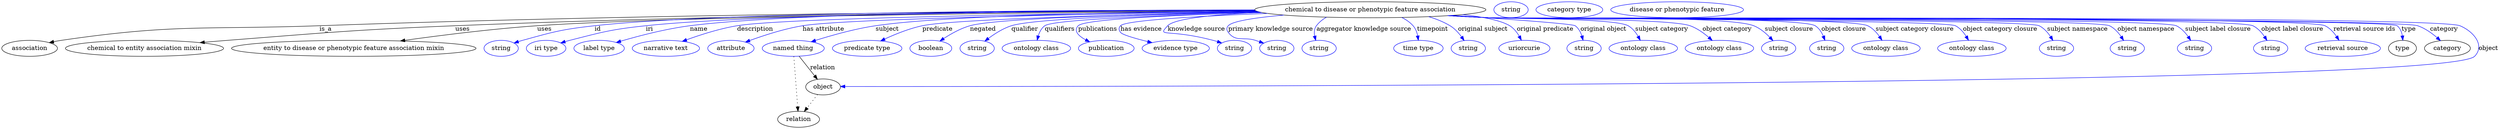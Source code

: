 digraph {
	graph [bb="0,0,5603.4,283"];
	node [label="\N"];
	"chemical to disease or phenotypic feature association"	[height=0.5,
		label="chemical to disease or phenotypic feature association",
		pos="3071.4,265",
		width=7.2035];
	association	[height=0.5,
		pos="62.394,178",
		width=1.7332];
	"chemical to disease or phenotypic feature association" -> association	[label=is_a,
		lp="728.39,221.5",
		pos="e,106.71,190.75 2812.3,263.71 2378.3,262.42 1476.6,256.33 714.39,229 456.37,219.75 389.9,233.14 134.39,196 128.61,195.16 122.61,\
194.08 116.66,192.88"];
	"chemical to entity association mixin"	[height=0.5,
		pos="320.39,178",
		width=4.9287];
	"chemical to disease or phenotypic feature association" -> "chemical to entity association mixin"	[label=uses,
		lp="1034.9,221.5",
		pos="e,445.34,190.82 2812.8,263.52 2423.5,261.91 1663.5,255.32 1018.4,229 791,219.72 734.29,213.64 507.39,196 490.62,194.7 473,193.23 \
455.57,191.71"];
	"entity to disease or phenotypic feature association mixin"	[height=0.5,
		pos="790.39,178",
		width=7.6188];
	"chemical to disease or phenotypic feature association" -> "entity to disease or phenotypic feature association mixin"	[label=uses,
		lp="1218.9,221.5",
		pos="e,895.1,194.7 2814.6,262.44 2377.8,259.23 1507.7,250.33 1202.4,229 1101.7,221.96 987.73,207.64 905.25,196.13"];
	id	[color=blue,
		height=0.5,
		label=string,
		pos="1121.4,178",
		width=1.0652];
	"chemical to disease or phenotypic feature association" -> id	[color=blue,
		label=id,
		lp="1338.4,221.5",
		pos="e,1150.4,190 2812,264.53 2398.9,264.41 1610,259.92 1331.4,229 1258.4,220.89 1240.2,215.65 1169.4,196 1166.3,195.14 1163.1,194.17 \
1159.9,193.16",
		style=solid];
	iri	[color=blue,
		height=0.5,
		label="iri type",
		pos="1222.4,178",
		width=1.2277];
	"chemical to disease or phenotypic feature association" -> iri	[color=blue,
		label=iri,
		lp="1454.4,221.5",
		pos="e,1255.3,190.23 2812.6,263.75 2422.7,262.47 1703.1,256.33 1446.4,229 1369.4,220.8 1350.4,215.19 1275.4,196 1272,195.14 1268.5,194.18 \
1265.1,193.17",
		style=solid];
	name	[color=blue,
		height=0.5,
		label="label type",
		pos="1341.4,178",
		width=1.5707];
	"chemical to disease or phenotypic feature association" -> name	[color=blue,
		label=name,
		lp="1564.4,221.5",
		pos="e,1380.2,191.31 2812.1,264.74 2442.1,264.64 1781.5,259.91 1544.4,229 1490.7,222 1430.6,206.18 1389.9,194.19",
		style=solid];
	description	[color=blue,
		height=0.5,
		label="narrative text",
		pos="1491.4,178",
		width=2.0943];
	"chemical to disease or phenotypic feature association" -> description	[color=blue,
		label=description,
		lp="1690.9,221.5",
		pos="e,1528.3,193.84 2816.7,261.59 2438.7,257.42 1761.7,247.49 1650.4,229 1611.6,222.56 1569.2,208.88 1538,197.46",
		style=solid];
	"has attribute"	[color=blue,
		height=0.5,
		label=attribute,
		pos="1636.4,178",
		width=1.4443];
	"chemical to disease or phenotypic feature association" -> "has attribute"	[color=blue,
		label="has attribute",
		lp="1844.4,221.5",
		pos="e,1669.1,192.05 2819.3,260.77 2476.6,255.81 1894.9,245.16 1797.4,229 1756.1,222.15 1710.6,207.32 1678.5,195.58",
		style=solid];
	subject	[color=blue,
		height=0.5,
		label="named thing",
		pos="1776.4,178",
		width=1.9318];
	"chemical to disease or phenotypic feature association" -> subject	[color=blue,
		label=subject,
		lp="1987.4,221.5",
		pos="e,1816.6,192.78 2813.7,262.79 2538.1,260.26 2119.4,252.52 1961.4,229 1914.9,222.08 1863.4,207.58 1826.6,195.97",
		style=solid];
	predicate	[color=blue,
		height=0.5,
		label="predicate type",
		pos="1942.4,178",
		width=2.1665];
	"chemical to disease or phenotypic feature association" -> predicate	[color=blue,
		label=predicate,
		lp="2099.4,221.5",
		pos="e,1972.8,194.87 2822.6,259.88 2548.6,254.63 2137.2,244.34 2065.4,229 2036.5,222.82 2005.6,210.27 1982.1,199.3",
		style=solid];
	negated	[color=blue,
		height=0.5,
		label=boolean,
		pos="2085.4,178",
		width=1.2999];
	"chemical to disease or phenotypic feature association" -> negated	[color=blue,
		label=negated,
		lp="2201.4,221.5",
		pos="e,2105.6,194.38 2820.5,260.37 2576.2,255.84 2233.1,246.48 2172.4,229 2151.5,222.98 2130.3,210.94 2114,200.18",
		style=solid];
	qualifier	[color=blue,
		height=0.5,
		label=string,
		pos="2188.4,178",
		width=1.0652];
	"chemical to disease or phenotypic feature association" -> qualifier	[color=blue,
		label=qualifier,
		lp="2295.4,221.5",
		pos="e,2205.6,194.11 2823.1,259.79 2606,255.02 2317.5,245.67 2265.4,229 2246.7,223.01 2228.1,211.17 2213.9,200.53",
		style=solid];
	qualifiers	[color=blue,
		height=0.5,
		label="ontology class",
		pos="2321.4,178",
		width=2.1304];
	"chemical to disease or phenotypic feature association" -> qualifiers	[color=blue,
		label=qualifiers,
		lp="2373.9,221.5",
		pos="e,2323.2,196.28 2828.1,258.68 2623.2,253.21 2360.3,243.43 2340.4,229 2332.9,223.59 2328.4,214.87 2325.7,206.21",
		style=solid];
	publications	[color=blue,
		height=0.5,
		label=publication,
		pos="2478.4,178",
		width=1.7332];
	"chemical to disease or phenotypic feature association" -> publications	[color=blue,
		label=publications,
		lp="2459.4,221.5",
		pos="e,2441.2,192.57 2827.9,258.76 2647.3,253.63 2429.9,244.32 2415.4,229 2404.4,217.37 2415.9,206.12 2432,197.25",
		style=solid];
	"has evidence"	[color=blue,
		height=0.5,
		label="evidence type",
		pos="2634.4,178",
		width=2.0943];
	"chemical to disease or phenotypic feature association" -> "has evidence"	[color=blue,
		label="has evidence",
		lp="2556.9,221.5",
		pos="e,2581.2,190.86 2840.6,256.75 2691.2,250.88 2522.2,241.53 2510.4,229 2505.8,224.14 2506.4,219.32 2510.4,214 2514.5,208.58 2542.7,\
200.4 2571.2,193.32",
		style=solid];
	"knowledge source"	[color=blue,
		height=0.5,
		label=string,
		pos="2766.4,178",
		width=1.0652];
	"chemical to disease or phenotypic feature association" -> "knowledge source"	[color=blue,
		label="knowledge source",
		lp="2680.9,221.5",
		pos="e,2737.7,190.03 2826,259.17 2726.9,254.62 2632,245.86 2616.4,229 2591.1,201.74 2615.3,223.14 2718.4,196 2721.6,195.17 2724.8,194.22 \
2728.1,193.21",
		style=solid];
	"primary knowledge source"	[color=blue,
		height=0.5,
		label=string,
		pos="2861.4,178",
		width=1.0652];
	"chemical to disease or phenotypic feature association" -> "primary knowledge source"	[color=blue,
		label="primary knowledge source",
		lp="2847.4,221.5",
		pos="e,2832,189.68 2877.3,253 2816.3,247.55 2762,239.76 2752.4,229 2747.9,224.04 2748.4,219.34 2752.4,214 2769.3,191.36 2786.5,204.72 \
2813.4,196 2816.3,195.05 2819.4,194.04 2822.4,193.01",
		style=solid];
	"aggregator knowledge source"	[color=blue,
		height=0.5,
		label=string,
		pos="2956.4,178",
		width=1.0652];
	"chemical to disease or phenotypic feature association" -> "aggregator knowledge source"	[color=blue,
		label="aggregator knowledge source",
		lp="3056.9,221.5",
		pos="e,2948.8,195.86 2972.9,248.22 2964.2,243.32 2956.4,237.04 2950.4,229 2945.4,222.42 2945,213.91 2946.3,205.78",
		style=solid];
	timepoint	[color=blue,
		height=0.5,
		label="time type",
		pos="3179.4,178",
		width=1.5346];
	"chemical to disease or phenotypic feature association" -> timepoint	[color=blue,
		label=timepoint,
		lp="3211.4,221.5",
		pos="e,3179.2,196.16 3142.1,247.6 3151.6,242.88 3160.4,236.81 3167.4,229 3173,222.72 3176.1,214.29 3177.8,206.15",
		style=solid];
	"original subject"	[color=blue,
		height=0.5,
		label=string,
		pos="3291.4,178",
		width=1.0652];
	"chemical to disease or phenotypic feature association" -> "original subject"	[color=blue,
		label="original subject",
		lp="3324.4,221.5",
		pos="e,3282.1,195.53 3202.4,249.4 3219.3,244.4 3235.7,237.77 3250.4,229 3260.7,222.83 3269.6,213.06 3276.4,203.79",
		style=solid];
	"original predicate"	[color=blue,
		height=0.5,
		label=uriorcurie,
		pos="3417.4,178",
		width=1.5887];
	"chemical to disease or phenotypic feature association" -> "original predicate"	[color=blue,
		label="original predicate",
		lp="3463.9,221.5",
		pos="e,3410.6,196.3 3278.5,254.12 3324.1,248.93 3364.8,241.03 3384.4,229 3393.5,223.44 3400.6,214.32 3405.8,205.39",
		style=solid];
	"original object"	[color=blue,
		height=0.5,
		label=string,
		pos="3551.4,178",
		width=1.0652];
	"chemical to disease or phenotypic feature association" -> "original object"	[color=blue,
		label="original object",
		lp="3594.9,221.5",
		pos="e,3549.2,196.21 3254.8,252.24 3380.5,243.82 3525.6,233.27 3531.4,229 3538.9,223.51 3543.6,214.77 3546.5,206.12",
		style=solid];
	"subject category"	[color=blue,
		height=0.5,
		label="ontology class",
		pos="3684.4,178",
		width=2.1304];
	"chemical to disease or phenotypic feature association" -> "subject category"	[color=blue,
		label="subject category",
		lp="3725.9,221.5",
		pos="e,3677.7,196.03 3255.2,252.26 3283.7,250.47 3312.8,248.67 3340.4,247 3374.8,244.91 3620.4,246.02 3650.4,229 3660,223.56 3667.4,214.18 \
3672.9,204.99",
		style=solid];
	"object category"	[color=blue,
		height=0.5,
		label="ontology class",
		pos="3855.4,178",
		width=2.1304];
	"chemical to disease or phenotypic feature association" -> "object category"	[color=blue,
		label="object category",
		lp="3872.9,221.5",
		pos="e,3839.2,195.82 3251.5,252.04 3281.2,250.24 3311.7,248.48 3340.4,247 3390.3,244.43 3742.4,245.85 3789.4,229 3805,223.4 3820,212.7 \
3831.7,202.62",
		style=solid];
	"subject closure"	[color=blue,
		height=0.5,
		label=string,
		pos="3988.4,178",
		width=1.0652];
	"chemical to disease or phenotypic feature association" -> "subject closure"	[color=blue,
		label="subject closure",
		lp="4011.9,221.5",
		pos="e,3975.6,195.34 3249.7,251.91 3279.9,250.09 3311.1,248.37 3340.4,247 3406.1,243.92 3871.3,253.39 3932.4,229 3946.3,223.46 3959,212.84 \
3968.7,202.81",
		style=solid];
	"object closure"	[color=blue,
		height=0.5,
		label=string,
		pos="4096.4,178",
		width=1.0652];
	"chemical to disease or phenotypic feature association" -> "object closure"	[color=blue,
		label="object closure",
		lp="4134.4,221.5",
		pos="e,4092.4,196.03 3248.6,251.83 3279.2,250.01 3310.7,248.3 3340.4,247 3380.9,245.22 4036,250.48 4070.4,229 4078.9,223.67 4084.8,214.56 \
4088.8,205.56",
		style=solid];
	"subject category closure"	[color=blue,
		height=0.5,
		label="ontology class",
		pos="4229.4,178",
		width=2.1304];
	"chemical to disease or phenotypic feature association" -> "subject category closure"	[color=blue,
		label="subject category closure",
		lp="4293.9,221.5",
		pos="e,4220.5,196.26 3247.9,251.79 3278.7,249.96 3310.5,248.26 3340.4,247 3387.5,245.01 4146,249.61 4188.4,229 4199.2,223.74 4208.2,214.12 \
4214.9,204.71",
		style=solid];
	"object category closure"	[color=blue,
		height=0.5,
		label="ontology class",
		pos="4422.4,178",
		width=2.1304];
	"chemical to disease or phenotypic feature association" -> "object category closure"	[color=blue,
		label="object category closure",
		lp="4485.9,221.5",
		pos="e,4414.8,196.23 3247.1,251.73 3278.2,249.89 3310.2,248.21 3340.4,247 3369.4,245.83 4359.6,242.29 4385.4,229 4395.6,223.76 4403.7,\
214.27 4409.7,204.96",
		style=solid];
	"subject namespace"	[color=blue,
		height=0.5,
		label=string,
		pos="4612.4,178",
		width=1.0652];
	"chemical to disease or phenotypic feature association" -> "subject namespace"	[color=blue,
		label="subject namespace",
		lp="4659.4,221.5",
		pos="e,4604.4,195.77 3246.4,251.7 3277.7,249.86 3310,248.18 3340.4,247 3374.6,245.67 4542.7,244.25 4573.4,229 4584.1,223.67 4592.8,213.85 \
4599.2,204.31",
		style=solid];
	"object namespace"	[color=blue,
		height=0.5,
		label=string,
		pos="4771.4,178",
		width=1.0652];
	"chemical to disease or phenotypic feature association" -> "object namespace"	[color=blue,
		label="object namespace",
		lp="4813.4,221.5",
		pos="e,4763.1,195.79 3246.1,251.68 3277.4,249.83 3309.9,248.16 3340.4,247 3379,245.53 4696.7,245.96 4731.4,229 4742.3,223.69 4751.1,213.88 \
4757.7,204.34",
		style=solid];
	"subject label closure"	[color=blue,
		height=0.5,
		label=string,
		pos="4922.4,178",
		width=1.0652];
	"chemical to disease or phenotypic feature association" -> "subject label closure"	[color=blue,
		label="subject label closure",
		lp="4975.4,221.5",
		pos="e,4913.8,195.81 3246.1,251.65 3277.4,249.81 3309.9,248.14 3340.4,247 3383.2,245.4 4842.8,247.54 4881.4,229 4892.4,223.72 4901.4,\
213.9 4908.2,204.36",
		style=solid];
	"object label closure"	[color=blue,
		height=0.5,
		label=string,
		pos="5093.4,178",
		width=1.0652];
	"chemical to disease or phenotypic feature association" -> "object label closure"	[color=blue,
		label="object label closure",
		lp="5141.9,221.5",
		pos="e,5085.1,195.8 3245.7,251.64 3277.2,249.79 3309.8,248.13 3340.4,247 3387.9,245.25 5010.6,249.84 5053.4,229 5064.3,223.71 5073.1,\
213.89 5079.7,204.35",
		style=solid];
	"retrieval source ids"	[color=blue,
		height=0.5,
		label="retrieval source",
		pos="5255.4,178",
		width=2.347];
	"chemical to disease or phenotypic feature association" -> "retrieval source ids"	[color=blue,
		label="retrieval source ids",
		lp="5303.9,221.5",
		pos="e,5246.8,196.3 3245.3,251.64 3276.9,249.78 3309.6,248.12 3340.4,247 3392.4,245.11 5168.6,251.79 5215.4,229 5226.1,223.79 5234.9,\
214.17 5241.4,204.76",
		style=solid];
	type	[height=0.5,
		pos="5389.4,178",
		width=0.86659];
	"chemical to disease or phenotypic feature association" -> type	[color=blue,
		label=type,
		lp="5403.4,221.5",
		pos="e,5390.2,196.19 3245.3,251.62 3276.9,249.77 3309.6,248.11 3340.4,247 3368.7,245.98 5355.3,246.61 5377.4,229 5384.2,223.55 5387.6,\
214.93 5389.2,206.38",
		style=solid];
	category	[height=0.5,
		pos="5490.4,178",
		width=1.4263];
	"chemical to disease or phenotypic feature association" -> category	[color=blue,
		label=category,
		lp="5482.9,221.5",
		pos="e,5474.8,195.26 3245.3,251.62 3276.9,249.76 3309.6,248.1 3340.4,247 3398.2,244.92 5368.6,247.47 5423.4,229 5439.6,223.54 5455.1,\
212.52 5467.1,202.21",
		style=solid];
	object	[height=0.5,
		pos="1843.4,91",
		width=1.0832];
	"chemical to disease or phenotypic feature association" -> object	[color=blue,
		label=object,
		lp="5581.4,178",
		pos="e,1882.4,91.958 3245.3,251.61 3276.9,249.75 3309.6,248.1 3340.4,247 3400.9,244.84 5462.8,252.81 5518.4,229 5549.5,215.7 5574.1,184.12 \
5550.4,160 5483.2,91.552 2325.3,91.619 1892.4,91.95",
		style=solid];
	subject -> object	[label=relation,
		lp="1842.4,134.5",
		pos="e,1830.6,108.18 1789.6,160.21 1799.5,147.71 1813.1,130.45 1824.1,116.43"];
	relation	[height=0.5,
		pos="1788.4,18",
		width=1.2999];
	subject -> relation	[pos="e,1787.1,36.188 1777.7,159.79 1779.8,132.48 1783.8,78.994 1786.3,46.38",
		style=dotted];
	association_type	[color=blue,
		height=0.5,
		label=string,
		pos="3387.4,265",
		width=1.0652];
	association_category	[color=blue,
		height=0.5,
		label="category type",
		pos="3518.4,265",
		width=2.0762];
	object -> relation	[pos="e,1801.2,35.54 1830.9,73.889 1824,64.939 1815.2,53.617 1807.4,43.584",
		style=dotted];
	"chemical to disease or phenotypic feature association_object"	[color=blue,
		height=0.5,
		label="disease or phenotypic feature",
		pos="3760.4,265",
		width=4.1344];
}

